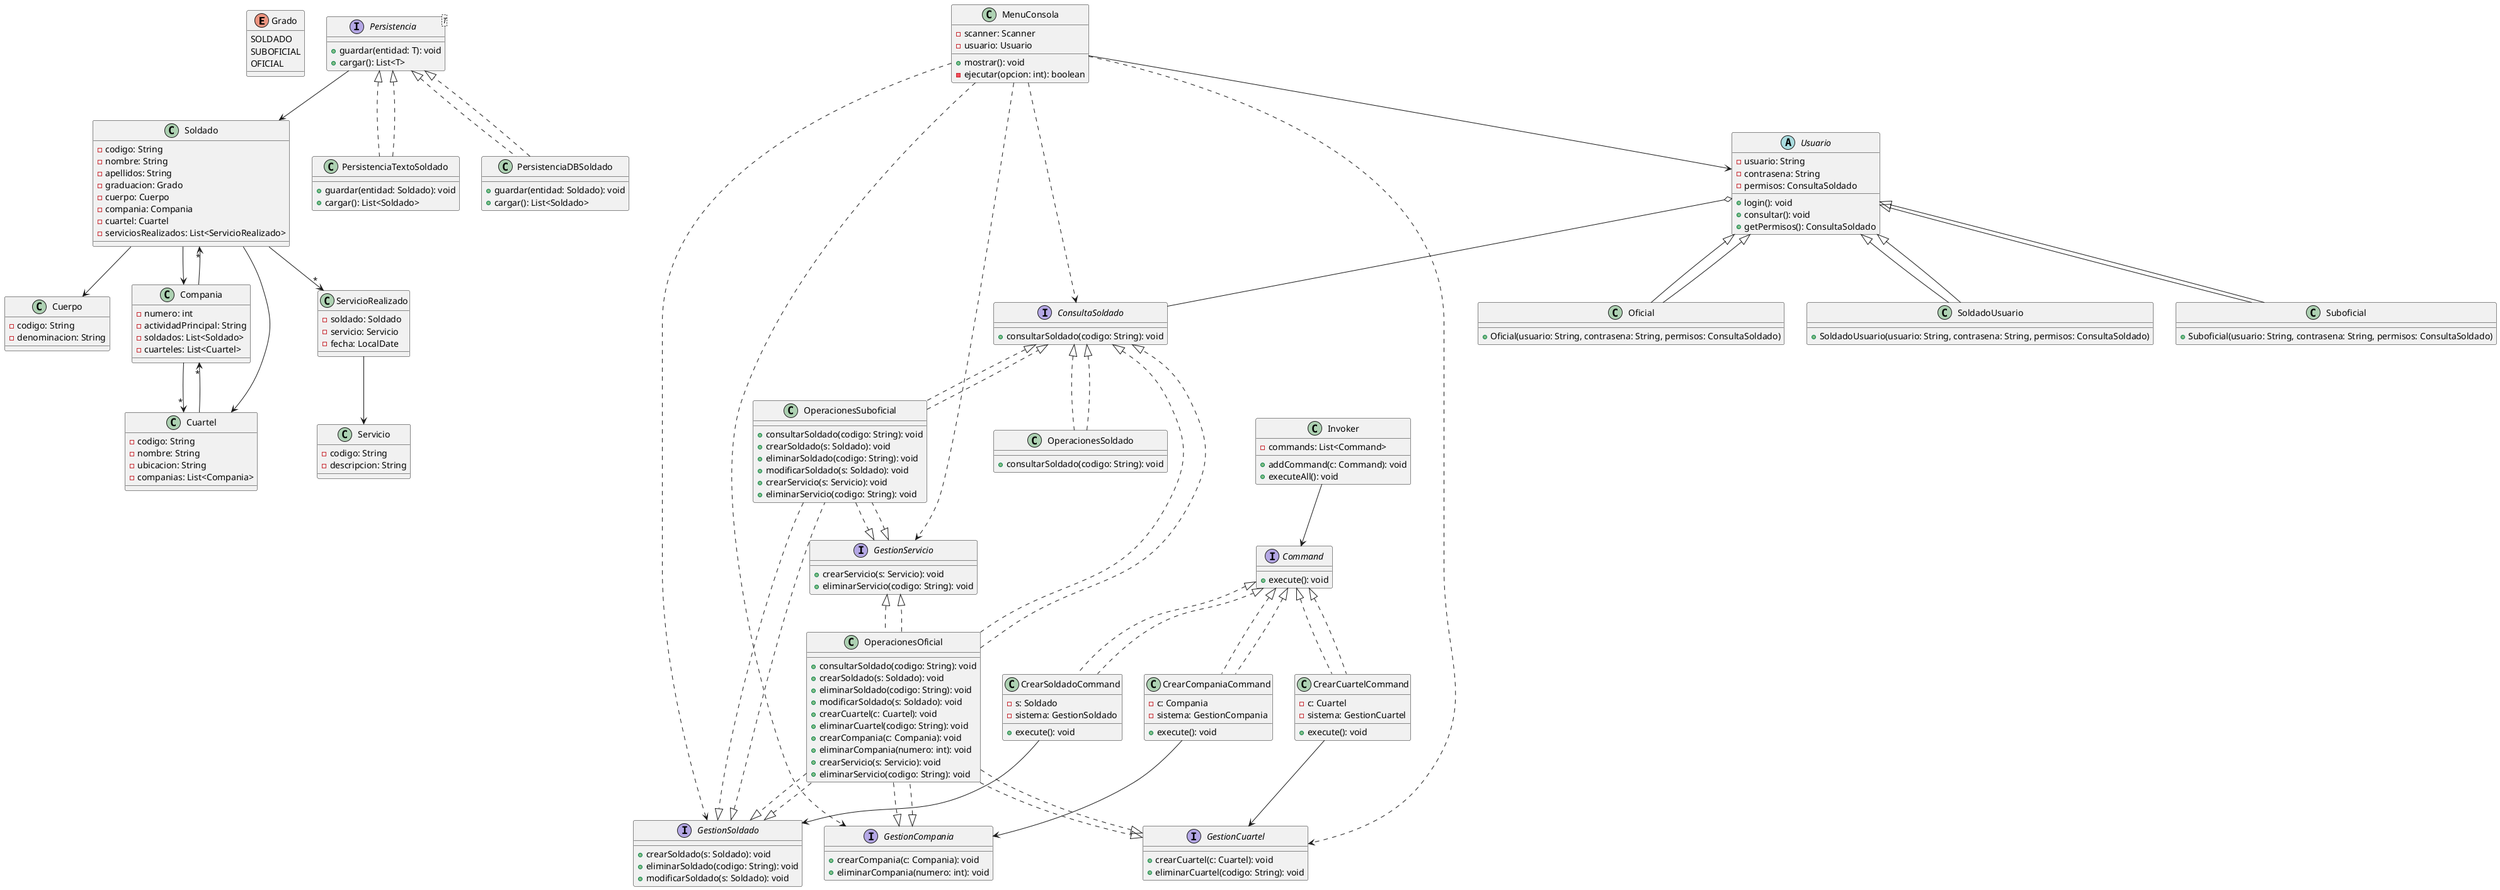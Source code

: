 @startuml

' ===== ENUMERACIÓN =====

enum Grado {
  SOLDADO
  SUBOFICIAL
  OFICIAL
}

' ===== ENTIDADES PRINCIPALES =====

class Soldado {
    -codigo: String
    -nombre: String
    -apellidos: String
    -graduacion: Grado
    -cuerpo: Cuerpo
    -compania: Compania
    -cuartel: Cuartel
    -serviciosRealizados: List<ServicioRealizado>
}

class Cuerpo {
    -codigo: String
    -denominacion: String
}

class Compania {
    -numero: int
    -actividadPrincipal: String
    -soldados: List<Soldado>
    -cuarteles: List<Cuartel>
}

class Cuartel {
    -codigo: String
    -nombre: String
    -ubicacion: String
    -companias: List<Compania>
}

class Servicio {
    -codigo: String
    -descripcion: String
}

class ServicioRealizado {
    -soldado: Soldado
    -servicio: Servicio
    -fecha: LocalDate
}

' ===== INTERFACES SEGREGADAS SIN HERENCIA =====

interface ConsultaSoldado {
    +consultarSoldado(codigo: String): void
}

interface GestionSoldado {
    +crearSoldado(s: Soldado): void
    +eliminarSoldado(codigo: String): void
    +modificarSoldado(s: Soldado): void
}

interface GestionCuartel {
    +crearCuartel(c: Cuartel): void
    +eliminarCuartel(codigo: String): void
}

interface GestionCompania {
    +crearCompania(c: Compania): void
    +eliminarCompania(numero: int): void
}

interface GestionServicio {
    +crearServicio(s: Servicio): void
    +eliminarServicio(codigo: String): void
}

' ===== IMPLEMENTACIONES POR ROL =====

class OperacionesSoldado implements ConsultaSoldado {
    +consultarSoldado(codigo: String): void
}

class OperacionesSuboficial implements ConsultaSoldado, GestionSoldado, GestionServicio {
    +consultarSoldado(codigo: String): void
    +crearSoldado(s: Soldado): void
    +eliminarSoldado(codigo: String): void
    +modificarSoldado(s: Soldado): void
    +crearServicio(s: Servicio): void
    +eliminarServicio(codigo: String): void
}

class OperacionesOficial implements ConsultaSoldado, GestionSoldado, GestionCuartel, GestionCompania, GestionServicio {
    +consultarSoldado(codigo: String): void
    +crearSoldado(s: Soldado): void
    +eliminarSoldado(codigo: String): void
    +modificarSoldado(s: Soldado): void
    +crearCuartel(c: Cuartel): void
    +eliminarCuartel(codigo: String): void
    +crearCompania(c: Compania): void
    +eliminarCompania(numero: int): void
    +crearServicio(s: Servicio): void
    +eliminarServicio(codigo: String): void
}

' ===== USUARIOS Y STRATEGY =====

abstract class Usuario {
    -usuario: String
    -contrasena: String
    -permisos: ConsultaSoldado
    +login(): void
    +consultar(): void
    +getPermisos(): ConsultaSoldado
}

class SoldadoUsuario extends Usuario {
    +SoldadoUsuario(usuario: String, contrasena: String, permisos: ConsultaSoldado)
}

class Suboficial extends Usuario {
    +Suboficial(usuario: String, contrasena: String, permisos: ConsultaSoldado)
}

class Oficial extends Usuario {
    +Oficial(usuario: String, contrasena: String, permisos: ConsultaSoldado)
}

Usuario <|-- SoldadoUsuario
Usuario <|-- Suboficial
Usuario <|-- Oficial
Usuario o-- ConsultaSoldado

OperacionesSoldado ..|> ConsultaSoldado
OperacionesSuboficial ..|> ConsultaSoldado
OperacionesSuboficial ..|> GestionSoldado
OperacionesSuboficial ..|> GestionServicio
OperacionesOficial ..|> ConsultaSoldado
OperacionesOficial ..|> GestionSoldado
OperacionesOficial ..|> GestionCuartel
OperacionesOficial ..|> GestionCompania
OperacionesOficial ..|> GestionServicio

' ===== PATRÓN COMMAND =====

interface Command {
    +execute(): void
}

class CrearSoldadoCommand implements Command {
    -s: Soldado
    -sistema: GestionSoldado
    +execute(): void
}

class CrearCuartelCommand implements Command {
    -c: Cuartel
    -sistema: GestionCuartel
    +execute(): void
}

class CrearCompaniaCommand implements Command {
    -c: Compania
    -sistema: GestionCompania
    +execute(): void
}

class Invoker {
    -commands: List<Command>
    +addCommand(c: Command): void
    +executeAll(): void
}

Command <|.. CrearSoldadoCommand
Command <|.. CrearCuartelCommand
Command <|.. CrearCompaniaCommand
Invoker --> Command
CrearSoldadoCommand --> GestionSoldado
CrearCuartelCommand --> GestionCuartel
CrearCompaniaCommand --> GestionCompania

' ===== MENÚ DE CONSOLA =====

class MenuConsola {
    -scanner: Scanner
    -usuario: Usuario
    +mostrar(): void
    -ejecutar(opcion: int): boolean
}

MenuConsola --> Usuario
MenuConsola ..> ConsultaSoldado
MenuConsola ..> GestionSoldado
MenuConsola ..> GestionCuartel
MenuConsola ..> GestionCompania
MenuConsola ..> GestionServicio

' ===== PERSISTENCIA =====

interface Persistencia<T> {
    +guardar(entidad: T): void
    +cargar(): List<T>
}

class PersistenciaTextoSoldado implements Persistencia<Soldado> {
    +guardar(entidad: Soldado): void
    +cargar(): List<Soldado>
}

class PersistenciaDBSoldado implements Persistencia<Soldado> {
    +guardar(entidad: Soldado): void
    +cargar(): List<Soldado>
}

PersistenciaTextoSoldado ..|> Persistencia
PersistenciaDBSoldado ..|> Persistencia
Persistencia --> Soldado

' ===== RELACIONES ENTRE ENTIDADES =====

Soldado --> Cuerpo
Soldado --> Compania
Soldado --> Cuartel
Soldado --> "*" ServicioRealizado
ServicioRealizado --> Servicio
Compania --> "*" Soldado
Compania --> "*" Cuartel
Cuartel --> "*" Compania

@enduml